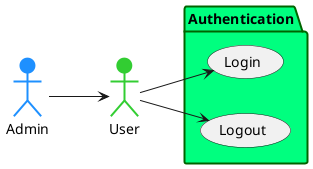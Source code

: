 @startuml
left to right direction
actor User as user #limegreen;line:limegreen;line.bold;text:black
actor Admin as admin #dodgerblue;line:dodgerblue;line.bold;text:black

package Authentication #springgreen;line:darkgreen;line.bold;text:black {
  usecase "Login" as login
  usecase "Logout" as logout
}

admin --> user

user --> login
user --> logout
@enduml
